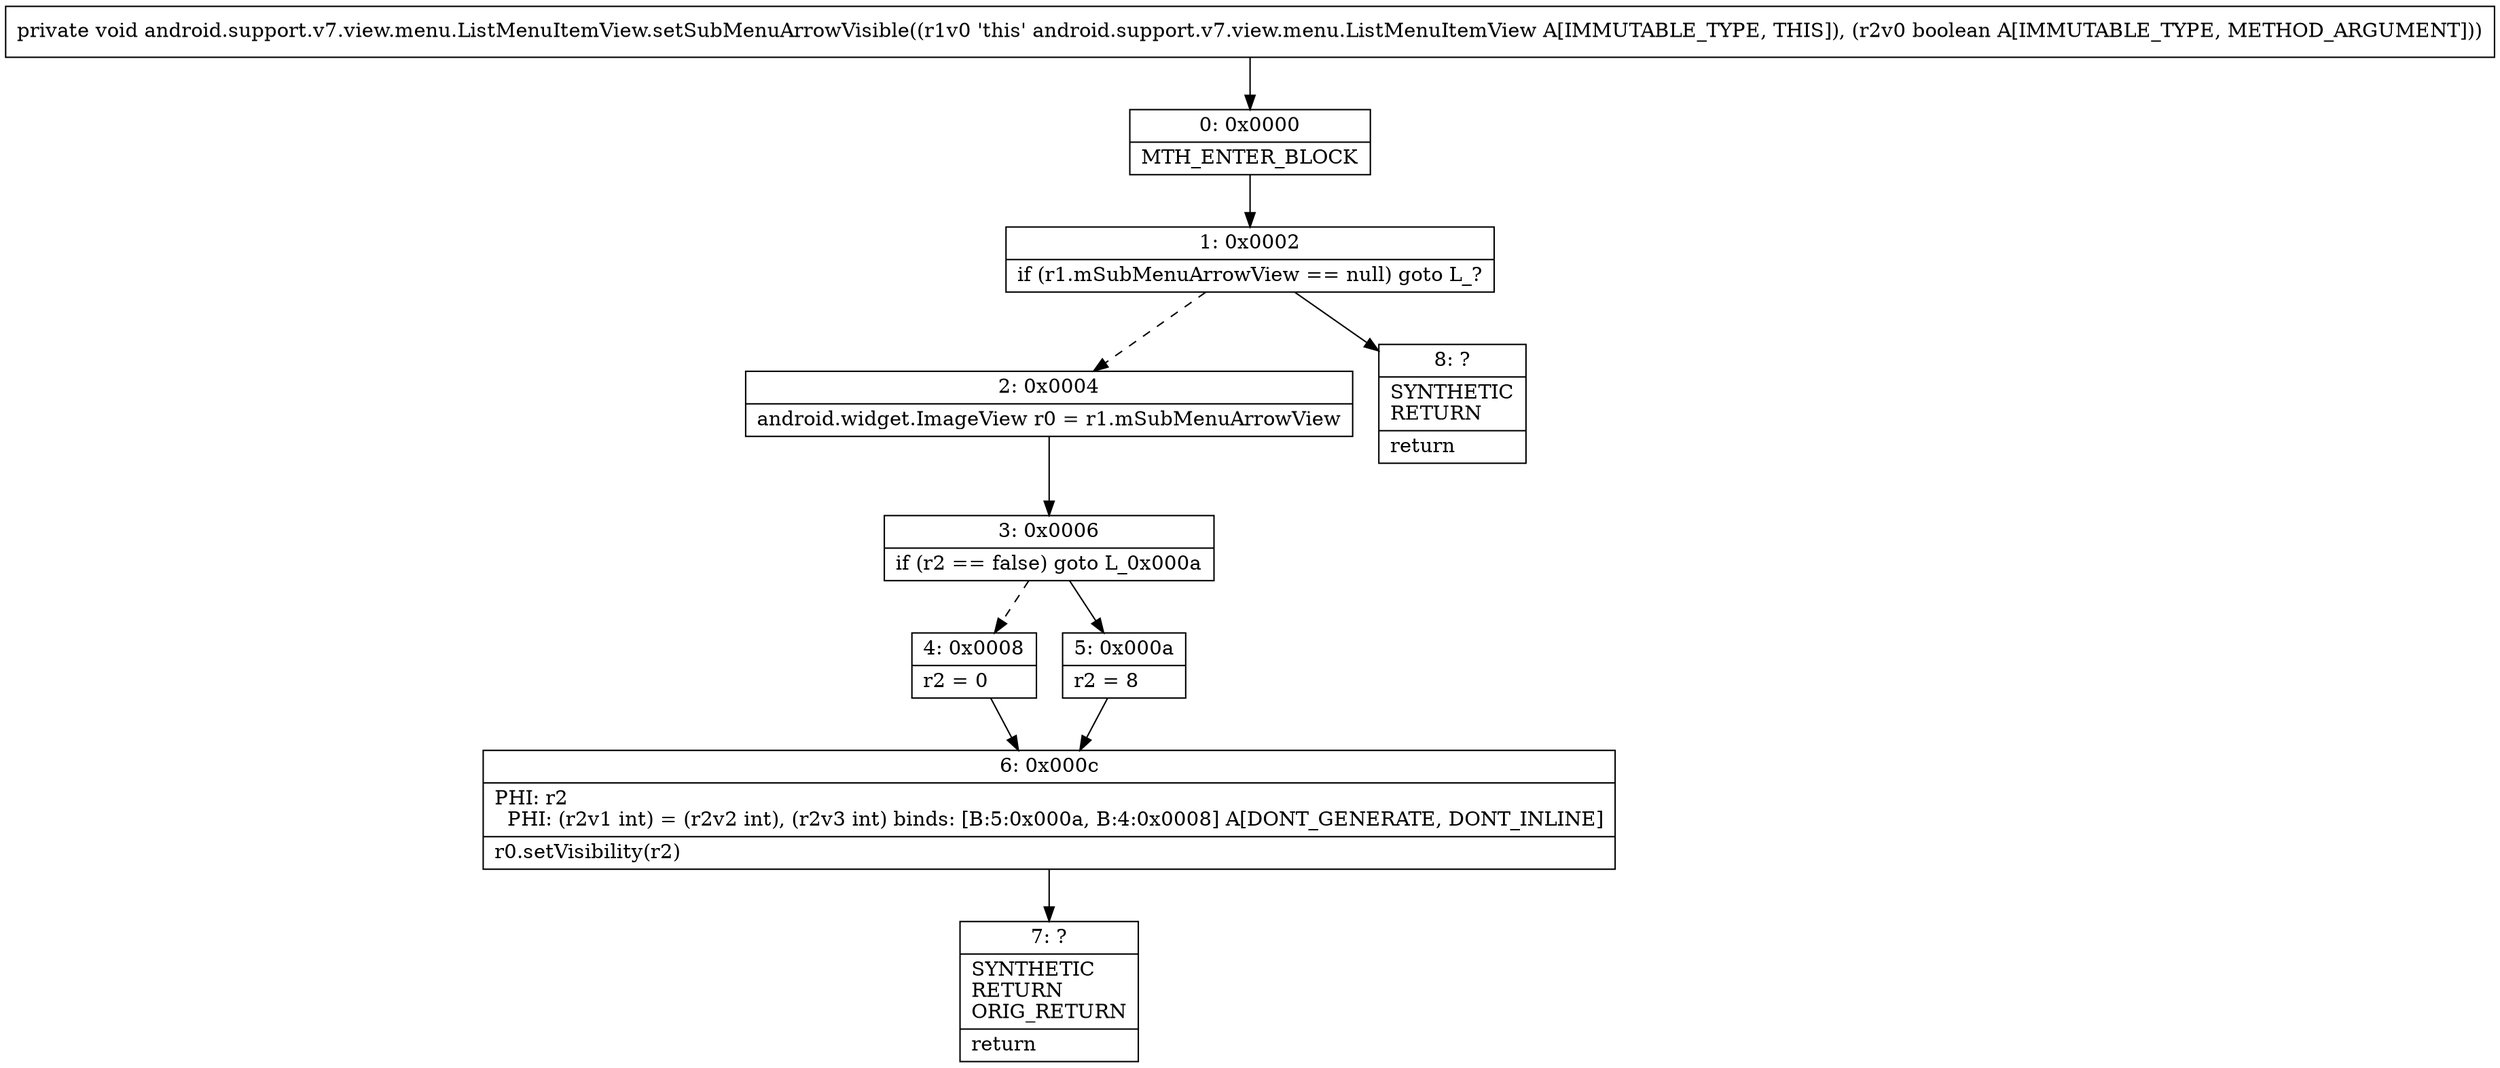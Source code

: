 digraph "CFG forandroid.support.v7.view.menu.ListMenuItemView.setSubMenuArrowVisible(Z)V" {
Node_0 [shape=record,label="{0\:\ 0x0000|MTH_ENTER_BLOCK\l}"];
Node_1 [shape=record,label="{1\:\ 0x0002|if (r1.mSubMenuArrowView == null) goto L_?\l}"];
Node_2 [shape=record,label="{2\:\ 0x0004|android.widget.ImageView r0 = r1.mSubMenuArrowView\l}"];
Node_3 [shape=record,label="{3\:\ 0x0006|if (r2 == false) goto L_0x000a\l}"];
Node_4 [shape=record,label="{4\:\ 0x0008|r2 = 0\l}"];
Node_5 [shape=record,label="{5\:\ 0x000a|r2 = 8\l}"];
Node_6 [shape=record,label="{6\:\ 0x000c|PHI: r2 \l  PHI: (r2v1 int) = (r2v2 int), (r2v3 int) binds: [B:5:0x000a, B:4:0x0008] A[DONT_GENERATE, DONT_INLINE]\l|r0.setVisibility(r2)\l}"];
Node_7 [shape=record,label="{7\:\ ?|SYNTHETIC\lRETURN\lORIG_RETURN\l|return\l}"];
Node_8 [shape=record,label="{8\:\ ?|SYNTHETIC\lRETURN\l|return\l}"];
MethodNode[shape=record,label="{private void android.support.v7.view.menu.ListMenuItemView.setSubMenuArrowVisible((r1v0 'this' android.support.v7.view.menu.ListMenuItemView A[IMMUTABLE_TYPE, THIS]), (r2v0 boolean A[IMMUTABLE_TYPE, METHOD_ARGUMENT])) }"];
MethodNode -> Node_0;
Node_0 -> Node_1;
Node_1 -> Node_2[style=dashed];
Node_1 -> Node_8;
Node_2 -> Node_3;
Node_3 -> Node_4[style=dashed];
Node_3 -> Node_5;
Node_4 -> Node_6;
Node_5 -> Node_6;
Node_6 -> Node_7;
}

